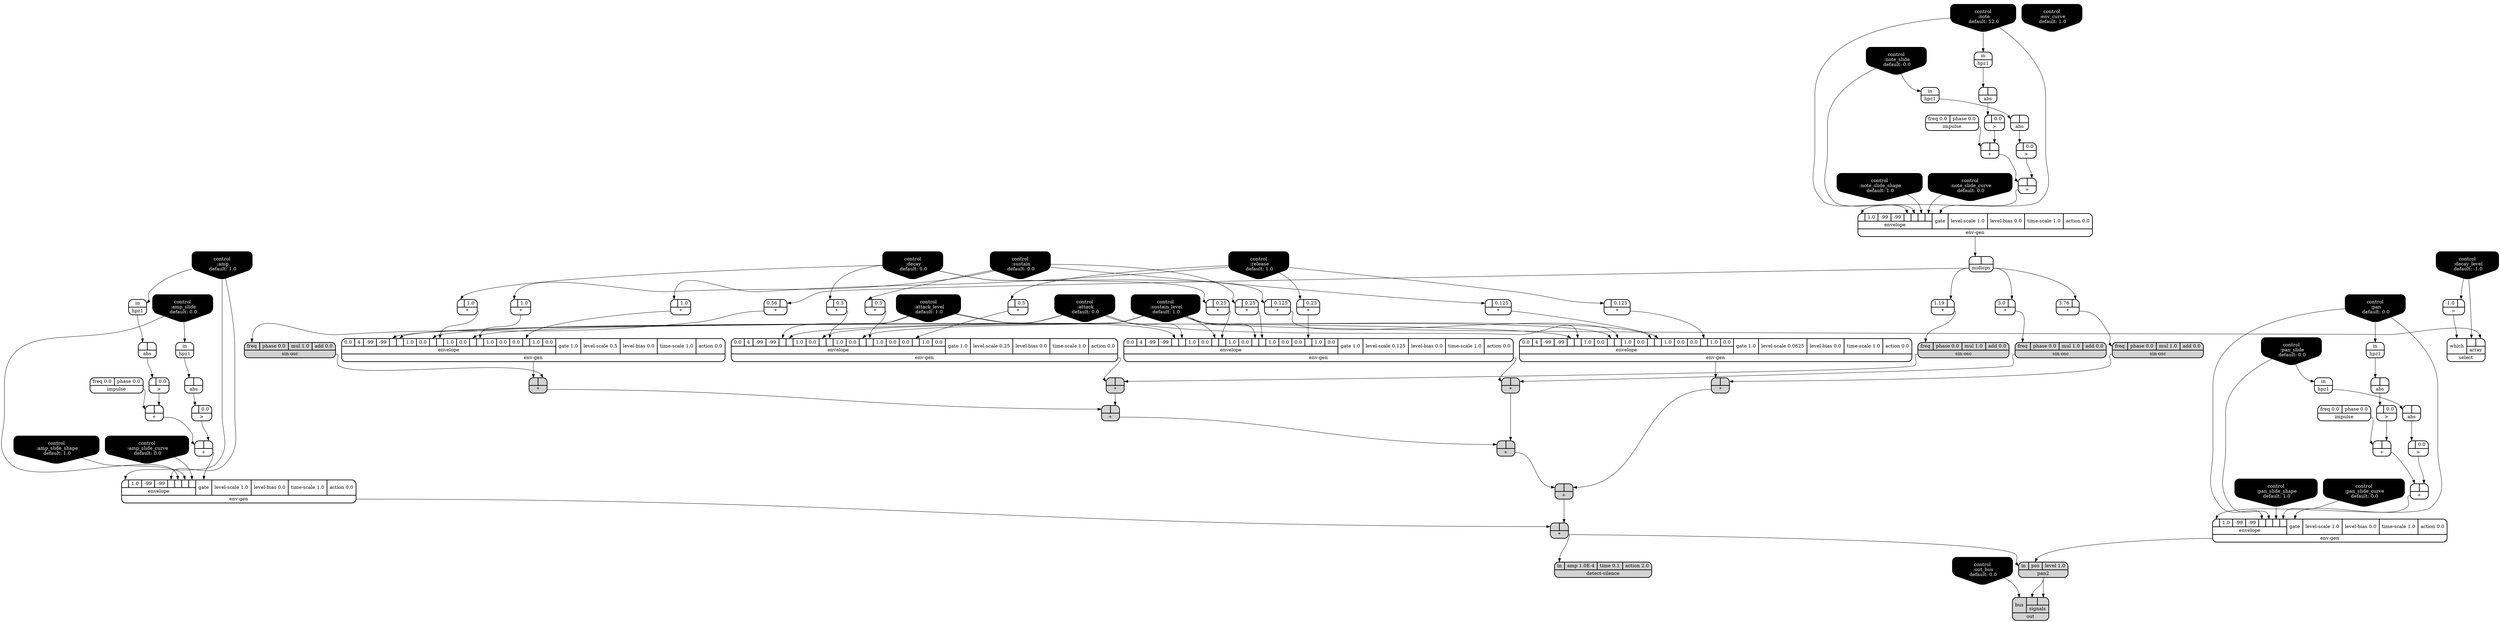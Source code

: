 digraph synthdef {
32 [label = "{{ <a> 3.0|<b> } |<__UG_NAME__>* }" style="bold, rounded" shape=record rankdir=LR];
34 [label = "{{ <a> |<b> 0.5} |<__UG_NAME__>* }" style="bold, rounded" shape=record rankdir=LR];
35 [label = "{{ <a> 0.56|<b> } |<__UG_NAME__>* }" style="bold, rounded" shape=record rankdir=LR];
37 [label = "{{ <a> |<b> 0.125} |<__UG_NAME__>* }" style="bold, rounded" shape=record rankdir=LR];
47 [label = "{{ <a> |<b> 0.5} |<__UG_NAME__>* }" style="bold, rounded" shape=record rankdir=LR];
48 [label = "{{ <a> |<b> 1.0} |<__UG_NAME__>* }" style="bold, rounded" shape=record rankdir=LR];
49 [label = "{{ <a> 1.19|<b> } |<__UG_NAME__>* }" style="bold, rounded" shape=record rankdir=LR];
60 [label = "{{ <a> |<b> 0.125} |<__UG_NAME__>* }" style="bold, rounded" shape=record rankdir=LR];
61 [label = "{{ <a> |<b> 0.125} |<__UG_NAME__>* }" style="bold, rounded" shape=record rankdir=LR];
63 [label = "{{ <a> |<b> 1.0} |<__UG_NAME__>* }" style="bold, rounded" shape=record rankdir=LR];
64 [label = "{{ <a> |<b> 1.0} |<__UG_NAME__>* }" style="bold, rounded" shape=record rankdir=LR];
66 [label = "{{ <a> |<b> } |<__UG_NAME__>* }" style="filled, bold, rounded"  shape=record rankdir=LR];
67 [label = "{{ <a> |<b> 0.5} |<__UG_NAME__>* }" style="bold, rounded" shape=record rankdir=LR];
69 [label = "{{ <a> |<b> } |<__UG_NAME__>* }" style="filled, bold, rounded"  shape=record rankdir=LR];
71 [label = "{{ <a> |<b> 0.25} |<__UG_NAME__>* }" style="bold, rounded" shape=record rankdir=LR];
72 [label = "{{ <a> |<b> 0.25} |<__UG_NAME__>* }" style="bold, rounded" shape=record rankdir=LR];
73 [label = "{{ <a> |<b> 0.25} |<__UG_NAME__>* }" style="bold, rounded" shape=record rankdir=LR];
75 [label = "{{ <a> |<b> } |<__UG_NAME__>* }" style="filled, bold, rounded"  shape=record rankdir=LR];
77 [label = "{{ <a> 3.76|<b> } |<__UG_NAME__>* }" style="bold, rounded" shape=record rankdir=LR];
79 [label = "{{ <a> |<b> } |<__UG_NAME__>* }" style="filled, bold, rounded"  shape=record rankdir=LR];
82 [label = "{{ <a> |<b> } |<__UG_NAME__>* }" style="filled, bold, rounded"  shape=record rankdir=LR];
25 [label = "{{ <a> |<b> } |<__UG_NAME__>+ }" style="bold, rounded" shape=record rankdir=LR];
29 [label = "{{ <a> |<b> } |<__UG_NAME__>+ }" style="bold, rounded" shape=record rankdir=LR];
42 [label = "{{ <a> |<b> } |<__UG_NAME__>+ }" style="bold, rounded" shape=record rankdir=LR];
46 [label = "{{ <a> |<b> } |<__UG_NAME__>+ }" style="bold, rounded" shape=record rankdir=LR];
55 [label = "{{ <a> |<b> } |<__UG_NAME__>+ }" style="bold, rounded" shape=record rankdir=LR];
59 [label = "{{ <a> |<b> } |<__UG_NAME__>+ }" style="bold, rounded" shape=record rankdir=LR];
70 [label = "{{ <a> |<b> } |<__UG_NAME__>+ }" style="filled, bold, rounded"  shape=record rankdir=LR];
76 [label = "{{ <a> |<b> } |<__UG_NAME__>+ }" style="filled, bold, rounded"  shape=record rankdir=LR];
80 [label = "{{ <a> |<b> } |<__UG_NAME__>+ }" style="filled, bold, rounded"  shape=record rankdir=LR];
86 [label = "{{ <a> -1.0|<b> } |<__UG_NAME__>= }" style="bold, rounded" shape=record rankdir=LR];
24 [label = "{{ <a> |<b> 0.0} |<__UG_NAME__>\> }" style="bold, rounded" shape=record rankdir=LR];
28 [label = "{{ <a> |<b> 0.0} |<__UG_NAME__>\> }" style="bold, rounded" shape=record rankdir=LR];
41 [label = "{{ <a> |<b> 0.0} |<__UG_NAME__>\> }" style="bold, rounded" shape=record rankdir=LR];
45 [label = "{{ <a> |<b> 0.0} |<__UG_NAME__>\> }" style="bold, rounded" shape=record rankdir=LR];
54 [label = "{{ <a> |<b> 0.0} |<__UG_NAME__>\> }" style="bold, rounded" shape=record rankdir=LR];
58 [label = "{{ <a> |<b> 0.0} |<__UG_NAME__>\> }" style="bold, rounded" shape=record rankdir=LR];
23 [label = "{{ <a> |<b> } |<__UG_NAME__>abs }" style="bold, rounded" shape=record rankdir=LR];
27 [label = "{{ <a> |<b> } |<__UG_NAME__>abs }" style="bold, rounded" shape=record rankdir=LR];
40 [label = "{{ <a> |<b> } |<__UG_NAME__>abs }" style="bold, rounded" shape=record rankdir=LR];
44 [label = "{{ <a> |<b> } |<__UG_NAME__>abs }" style="bold, rounded" shape=record rankdir=LR];
53 [label = "{{ <a> |<b> } |<__UG_NAME__>abs }" style="bold, rounded" shape=record rankdir=LR];
57 [label = "{{ <a> |<b> } |<__UG_NAME__>abs }" style="bold, rounded" shape=record rankdir=LR];
0 [label = "control
 :note
 default: 52.0" shape=invhouse style="rounded, filled, bold" fillcolor=black fontcolor=white ]; 
1 [label = "control
 :note_slide
 default: 0.0" shape=invhouse style="rounded, filled, bold" fillcolor=black fontcolor=white ]; 
2 [label = "control
 :note_slide_shape
 default: 1.0" shape=invhouse style="rounded, filled, bold" fillcolor=black fontcolor=white ]; 
3 [label = "control
 :note_slide_curve
 default: 0.0" shape=invhouse style="rounded, filled, bold" fillcolor=black fontcolor=white ]; 
4 [label = "control
 :amp
 default: 1.0" shape=invhouse style="rounded, filled, bold" fillcolor=black fontcolor=white ]; 
5 [label = "control
 :amp_slide
 default: 0.0" shape=invhouse style="rounded, filled, bold" fillcolor=black fontcolor=white ]; 
6 [label = "control
 :amp_slide_shape
 default: 1.0" shape=invhouse style="rounded, filled, bold" fillcolor=black fontcolor=white ]; 
7 [label = "control
 :amp_slide_curve
 default: 0.0" shape=invhouse style="rounded, filled, bold" fillcolor=black fontcolor=white ]; 
8 [label = "control
 :pan
 default: 0.0" shape=invhouse style="rounded, filled, bold" fillcolor=black fontcolor=white ]; 
9 [label = "control
 :pan_slide
 default: 0.0" shape=invhouse style="rounded, filled, bold" fillcolor=black fontcolor=white ]; 
10 [label = "control
 :pan_slide_shape
 default: 1.0" shape=invhouse style="rounded, filled, bold" fillcolor=black fontcolor=white ]; 
11 [label = "control
 :pan_slide_curve
 default: 0.0" shape=invhouse style="rounded, filled, bold" fillcolor=black fontcolor=white ]; 
12 [label = "control
 :attack
 default: 0.0" shape=invhouse style="rounded, filled, bold" fillcolor=black fontcolor=white ]; 
13 [label = "control
 :decay
 default: 0.0" shape=invhouse style="rounded, filled, bold" fillcolor=black fontcolor=white ]; 
14 [label = "control
 :sustain
 default: 0.0" shape=invhouse style="rounded, filled, bold" fillcolor=black fontcolor=white ]; 
15 [label = "control
 :release
 default: 1.0" shape=invhouse style="rounded, filled, bold" fillcolor=black fontcolor=white ]; 
16 [label = "control
 :attack_level
 default: 1.0" shape=invhouse style="rounded, filled, bold" fillcolor=black fontcolor=white ]; 
17 [label = "control
 :decay_level
 default: -1.0" shape=invhouse style="rounded, filled, bold" fillcolor=black fontcolor=white ]; 
18 [label = "control
 :sustain_level
 default: 1.0" shape=invhouse style="rounded, filled, bold" fillcolor=black fontcolor=white ]; 
19 [label = "control
 :env_curve
 default: 1.0" shape=invhouse style="rounded, filled, bold" fillcolor=black fontcolor=white ]; 
20 [label = "control
 :out_bus
 default: 0.0" shape=invhouse style="rounded, filled, bold" fillcolor=black fontcolor=white ]; 
88 [label = "{{ <in> in|<amp> amp 1.0E-4|<time> time 0.1|<action> action 2.0} |<__UG_NAME__>detect-silence }" style="filled, bold, rounded"  shape=record rankdir=LR];
30 [label = "{{ {{<envelope___control___0>|1.0|-99|-99|<envelope___control___4>|<envelope___control___5>|<envelope___control___6>|<envelope___control___7>}|envelope}|<gate> gate|<level____scale> level-scale 1.0|<level____bias> level-bias 0.0|<time____scale> time-scale 1.0|<action> action 0.0} |<__UG_NAME__>env-gen }" style="bold, rounded" shape=record rankdir=LR];
62 [label = "{{ {{0.0|4|-99|-99|<envelope___control___4>|<envelope___control___5>|1.0|0.0|<envelope___control___8>|<envelope___binary____op____u____gen___9>|1.0|0.0|<envelope___control___12>|<envelope___binary____op____u____gen___13>|1.0|0.0|0.0|<envelope___binary____op____u____gen___17>|1.0|0.0}|envelope}|<gate> gate 1.0|<level____scale> level-scale 0.0625|<level____bias> level-bias 0.0|<time____scale> time-scale 1.0|<action> action 0.0} |<__UG_NAME__>env-gen }" style="bold, rounded" shape=record rankdir=LR];
65 [label = "{{ {{0.0|4|-99|-99|<envelope___control___4>|<envelope___control___5>|1.0|0.0|<envelope___control___8>|<envelope___binary____op____u____gen___9>|1.0|0.0|<envelope___control___12>|<envelope___binary____op____u____gen___13>|1.0|0.0|0.0|<envelope___binary____op____u____gen___17>|1.0|0.0}|envelope}|<gate> gate 1.0|<level____scale> level-scale 0.5|<level____bias> level-bias 0.0|<time____scale> time-scale 1.0|<action> action 0.0} |<__UG_NAME__>env-gen }" style="bold, rounded" shape=record rankdir=LR];
68 [label = "{{ {{0.0|4|-99|-99|<envelope___control___4>|<envelope___control___5>|1.0|0.0|<envelope___control___8>|<envelope___binary____op____u____gen___9>|1.0|0.0|<envelope___control___12>|<envelope___binary____op____u____gen___13>|1.0|0.0|0.0|<envelope___binary____op____u____gen___17>|1.0|0.0}|envelope}|<gate> gate 1.0|<level____scale> level-scale 0.25|<level____bias> level-bias 0.0|<time____scale> time-scale 1.0|<action> action 0.0} |<__UG_NAME__>env-gen }" style="bold, rounded" shape=record rankdir=LR];
74 [label = "{{ {{0.0|4|-99|-99|<envelope___control___4>|<envelope___control___5>|1.0|0.0|<envelope___control___8>|<envelope___binary____op____u____gen___9>|1.0|0.0|<envelope___control___12>|<envelope___binary____op____u____gen___13>|1.0|0.0|0.0|<envelope___binary____op____u____gen___17>|1.0|0.0}|envelope}|<gate> gate 1.0|<level____scale> level-scale 0.125|<level____bias> level-bias 0.0|<time____scale> time-scale 1.0|<action> action 0.0} |<__UG_NAME__>env-gen }" style="bold, rounded" shape=record rankdir=LR];
81 [label = "{{ {{<envelope___control___0>|1.0|-99|-99|<envelope___control___4>|<envelope___control___5>|<envelope___control___6>|<envelope___control___7>}|envelope}|<gate> gate|<level____scale> level-scale 1.0|<level____bias> level-bias 0.0|<time____scale> time-scale 1.0|<action> action 0.0} |<__UG_NAME__>env-gen }" style="bold, rounded" shape=record rankdir=LR];
83 [label = "{{ {{<envelope___control___0>|1.0|-99|-99|<envelope___control___4>|<envelope___control___5>|<envelope___control___6>|<envelope___control___7>}|envelope}|<gate> gate|<level____scale> level-scale 1.0|<level____bias> level-bias 0.0|<time____scale> time-scale 1.0|<action> action 0.0} |<__UG_NAME__>env-gen }" style="bold, rounded" shape=record rankdir=LR];
22 [label = "{{ <in> in} |<__UG_NAME__>hpz1 }" style="bold, rounded" shape=record rankdir=LR];
26 [label = "{{ <in> in} |<__UG_NAME__>hpz1 }" style="bold, rounded" shape=record rankdir=LR];
39 [label = "{{ <in> in} |<__UG_NAME__>hpz1 }" style="bold, rounded" shape=record rankdir=LR];
43 [label = "{{ <in> in} |<__UG_NAME__>hpz1 }" style="bold, rounded" shape=record rankdir=LR];
52 [label = "{{ <in> in} |<__UG_NAME__>hpz1 }" style="bold, rounded" shape=record rankdir=LR];
56 [label = "{{ <in> in} |<__UG_NAME__>hpz1 }" style="bold, rounded" shape=record rankdir=LR];
21 [label = "{{ <freq> freq 0.0|<phase> phase 0.0} |<__UG_NAME__>impulse }" style="bold, rounded" shape=record rankdir=LR];
38 [label = "{{ <freq> freq 0.0|<phase> phase 0.0} |<__UG_NAME__>impulse }" style="bold, rounded" shape=record rankdir=LR];
51 [label = "{{ <freq> freq 0.0|<phase> phase 0.0} |<__UG_NAME__>impulse }" style="bold, rounded" shape=record rankdir=LR];
31 [label = "{{ <a> |<b> } |<__UG_NAME__>midicps }" style="bold, rounded" shape=record rankdir=LR];
85 [label = "{{ <bus> bus|{{<signals___pan2___0>|<signals___pan2___1>}|signals}} |<__UG_NAME__>out }" style="filled, bold, rounded"  shape=record rankdir=LR];
84 [label = "{{ <in> in|<pos> pos|<level> level 1.0} |<__UG_NAME__>pan2 }" style="filled, bold, rounded"  shape=record rankdir=LR];
87 [label = "{{ <which> which|{{<array___control___0>|<array___control___1>}|array}} |<__UG_NAME__>select }" style="bold, rounded" shape=record rankdir=LR];
33 [label = "{{ <freq> freq|<phase> phase 0.0|<mul> mul 1.0|<add> add 0.0} |<__UG_NAME__>sin-osc }" style="filled, bold, rounded"  shape=record rankdir=LR];
36 [label = "{{ <freq> freq|<phase> phase 0.0|<mul> mul 1.0|<add> add 0.0} |<__UG_NAME__>sin-osc }" style="filled, bold, rounded"  shape=record rankdir=LR];
50 [label = "{{ <freq> freq|<phase> phase 0.0|<mul> mul 1.0|<add> add 0.0} |<__UG_NAME__>sin-osc }" style="filled, bold, rounded"  shape=record rankdir=LR];
78 [label = "{{ <freq> freq|<phase> phase 0.0|<mul> mul 1.0|<add> add 0.0} |<__UG_NAME__>sin-osc }" style="filled, bold, rounded"  shape=record rankdir=LR];

31:__UG_NAME__ -> 32:b ;
13:__UG_NAME__ -> 34:a ;
31:__UG_NAME__ -> 35:b ;
15:__UG_NAME__ -> 37:a ;
15:__UG_NAME__ -> 47:a ;
15:__UG_NAME__ -> 48:a ;
31:__UG_NAME__ -> 49:b ;
13:__UG_NAME__ -> 60:a ;
14:__UG_NAME__ -> 61:a ;
13:__UG_NAME__ -> 63:a ;
14:__UG_NAME__ -> 64:a ;
36:__UG_NAME__ -> 66:b ;
65:__UG_NAME__ -> 66:a ;
14:__UG_NAME__ -> 67:a ;
50:__UG_NAME__ -> 69:b ;
68:__UG_NAME__ -> 69:a ;
13:__UG_NAME__ -> 71:a ;
14:__UG_NAME__ -> 72:a ;
15:__UG_NAME__ -> 73:a ;
33:__UG_NAME__ -> 75:b ;
74:__UG_NAME__ -> 75:a ;
31:__UG_NAME__ -> 77:b ;
78:__UG_NAME__ -> 79:b ;
62:__UG_NAME__ -> 79:a ;
80:__UG_NAME__ -> 82:b ;
81:__UG_NAME__ -> 82:a ;
24:__UG_NAME__ -> 25:b ;
21:__UG_NAME__ -> 25:a ;
28:__UG_NAME__ -> 29:b ;
25:__UG_NAME__ -> 29:a ;
41:__UG_NAME__ -> 42:b ;
38:__UG_NAME__ -> 42:a ;
45:__UG_NAME__ -> 46:b ;
42:__UG_NAME__ -> 46:a ;
54:__UG_NAME__ -> 55:b ;
51:__UG_NAME__ -> 55:a ;
58:__UG_NAME__ -> 59:b ;
55:__UG_NAME__ -> 59:a ;
69:__UG_NAME__ -> 70:b ;
66:__UG_NAME__ -> 70:a ;
75:__UG_NAME__ -> 76:b ;
70:__UG_NAME__ -> 76:a ;
79:__UG_NAME__ -> 80:b ;
76:__UG_NAME__ -> 80:a ;
17:__UG_NAME__ -> 86:b ;
23:__UG_NAME__ -> 24:a ;
27:__UG_NAME__ -> 28:a ;
40:__UG_NAME__ -> 41:a ;
44:__UG_NAME__ -> 45:a ;
53:__UG_NAME__ -> 54:a ;
57:__UG_NAME__ -> 58:a ;
22:__UG_NAME__ -> 23:a ;
26:__UG_NAME__ -> 27:a ;
39:__UG_NAME__ -> 40:a ;
43:__UG_NAME__ -> 44:a ;
52:__UG_NAME__ -> 53:a ;
56:__UG_NAME__ -> 57:a ;
82:__UG_NAME__ -> 88:in ;
29:__UG_NAME__ -> 30:gate ;
0:__UG_NAME__ -> 30:envelope___control___0 ;
0:__UG_NAME__ -> 30:envelope___control___4 ;
1:__UG_NAME__ -> 30:envelope___control___5 ;
2:__UG_NAME__ -> 30:envelope___control___6 ;
3:__UG_NAME__ -> 30:envelope___control___7 ;
16:__UG_NAME__ -> 62:envelope___control___4 ;
12:__UG_NAME__ -> 62:envelope___control___5 ;
18:__UG_NAME__ -> 62:envelope___control___8 ;
60:__UG_NAME__ -> 62:envelope___binary____op____u____gen___9 ;
18:__UG_NAME__ -> 62:envelope___control___12 ;
61:__UG_NAME__ -> 62:envelope___binary____op____u____gen___13 ;
37:__UG_NAME__ -> 62:envelope___binary____op____u____gen___17 ;
16:__UG_NAME__ -> 65:envelope___control___4 ;
12:__UG_NAME__ -> 65:envelope___control___5 ;
18:__UG_NAME__ -> 65:envelope___control___8 ;
63:__UG_NAME__ -> 65:envelope___binary____op____u____gen___9 ;
18:__UG_NAME__ -> 65:envelope___control___12 ;
64:__UG_NAME__ -> 65:envelope___binary____op____u____gen___13 ;
48:__UG_NAME__ -> 65:envelope___binary____op____u____gen___17 ;
16:__UG_NAME__ -> 68:envelope___control___4 ;
12:__UG_NAME__ -> 68:envelope___control___5 ;
18:__UG_NAME__ -> 68:envelope___control___8 ;
34:__UG_NAME__ -> 68:envelope___binary____op____u____gen___9 ;
18:__UG_NAME__ -> 68:envelope___control___12 ;
67:__UG_NAME__ -> 68:envelope___binary____op____u____gen___13 ;
47:__UG_NAME__ -> 68:envelope___binary____op____u____gen___17 ;
16:__UG_NAME__ -> 74:envelope___control___4 ;
12:__UG_NAME__ -> 74:envelope___control___5 ;
18:__UG_NAME__ -> 74:envelope___control___8 ;
71:__UG_NAME__ -> 74:envelope___binary____op____u____gen___9 ;
18:__UG_NAME__ -> 74:envelope___control___12 ;
72:__UG_NAME__ -> 74:envelope___binary____op____u____gen___13 ;
73:__UG_NAME__ -> 74:envelope___binary____op____u____gen___17 ;
46:__UG_NAME__ -> 81:gate ;
4:__UG_NAME__ -> 81:envelope___control___0 ;
4:__UG_NAME__ -> 81:envelope___control___4 ;
5:__UG_NAME__ -> 81:envelope___control___5 ;
6:__UG_NAME__ -> 81:envelope___control___6 ;
7:__UG_NAME__ -> 81:envelope___control___7 ;
59:__UG_NAME__ -> 83:gate ;
8:__UG_NAME__ -> 83:envelope___control___0 ;
8:__UG_NAME__ -> 83:envelope___control___4 ;
9:__UG_NAME__ -> 83:envelope___control___5 ;
10:__UG_NAME__ -> 83:envelope___control___6 ;
11:__UG_NAME__ -> 83:envelope___control___7 ;
0:__UG_NAME__ -> 22:in ;
1:__UG_NAME__ -> 26:in ;
4:__UG_NAME__ -> 39:in ;
5:__UG_NAME__ -> 43:in ;
8:__UG_NAME__ -> 52:in ;
9:__UG_NAME__ -> 56:in ;
30:__UG_NAME__ -> 31:a ;
84:__UG_NAME__ -> 85:signals___pan2___0 ;
84:__UG_NAME__ -> 85:signals___pan2___1 ;
20:__UG_NAME__ -> 85:bus ;
83:__UG_NAME__ -> 84:pos ;
82:__UG_NAME__ -> 84:in ;
17:__UG_NAME__ -> 87:array___control___0 ;
18:__UG_NAME__ -> 87:array___control___1 ;
86:__UG_NAME__ -> 87:which ;
32:__UG_NAME__ -> 33:freq ;
35:__UG_NAME__ -> 36:freq ;
49:__UG_NAME__ -> 50:freq ;
77:__UG_NAME__ -> 78:freq ;

}